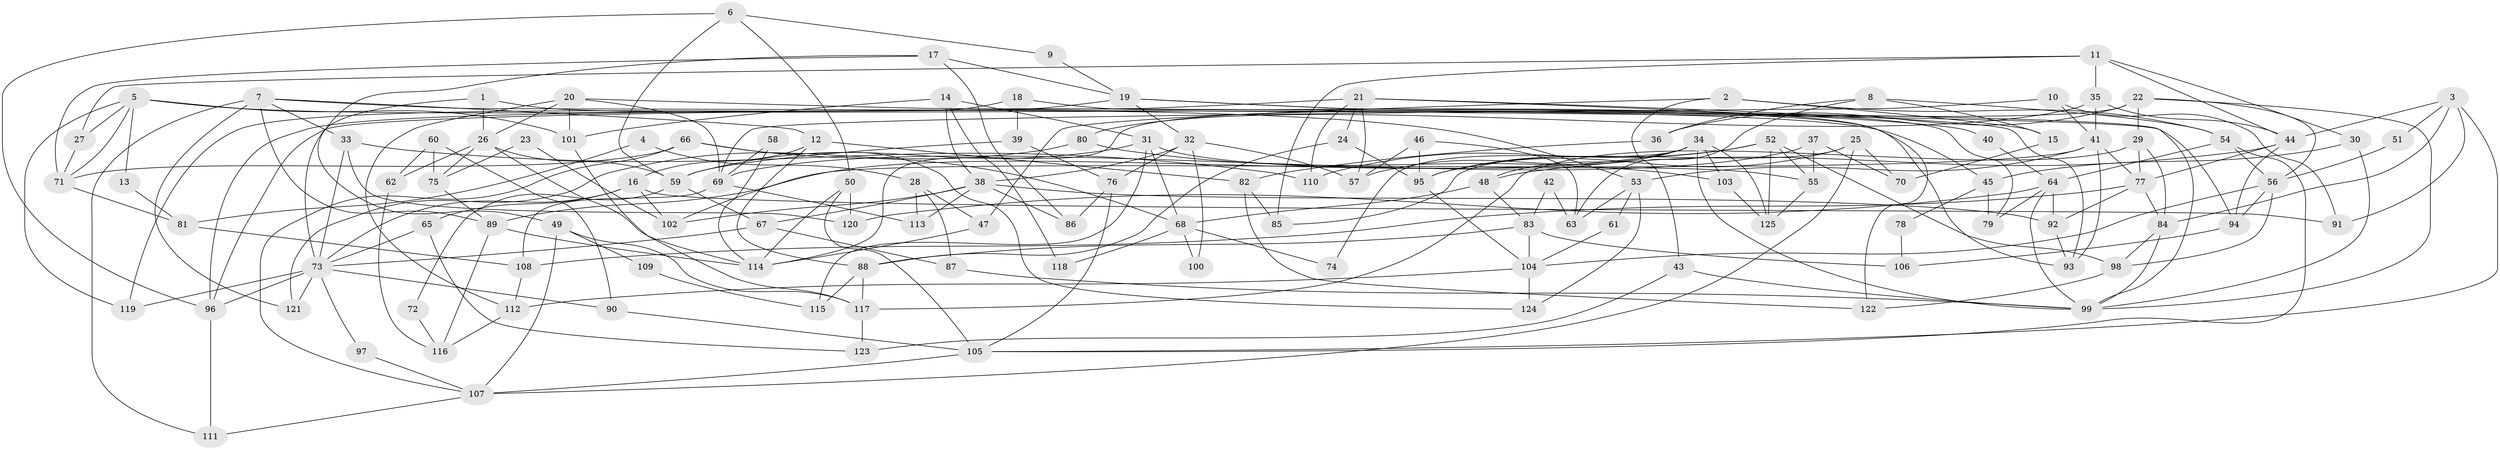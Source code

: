 // Generated by graph-tools (version 1.1) at 2025/02/03/09/25 03:02:07]
// undirected, 125 vertices, 250 edges
graph export_dot {
graph [start="1"]
  node [color=gray90,style=filled];
  1;
  2;
  3;
  4;
  5;
  6;
  7;
  8;
  9;
  10;
  11;
  12;
  13;
  14;
  15;
  16;
  17;
  18;
  19;
  20;
  21;
  22;
  23;
  24;
  25;
  26;
  27;
  28;
  29;
  30;
  31;
  32;
  33;
  34;
  35;
  36;
  37;
  38;
  39;
  40;
  41;
  42;
  43;
  44;
  45;
  46;
  47;
  48;
  49;
  50;
  51;
  52;
  53;
  54;
  55;
  56;
  57;
  58;
  59;
  60;
  61;
  62;
  63;
  64;
  65;
  66;
  67;
  68;
  69;
  70;
  71;
  72;
  73;
  74;
  75;
  76;
  77;
  78;
  79;
  80;
  81;
  82;
  83;
  84;
  85;
  86;
  87;
  88;
  89;
  90;
  91;
  92;
  93;
  94;
  95;
  96;
  97;
  98;
  99;
  100;
  101;
  102;
  103;
  104;
  105;
  106;
  107;
  108;
  109;
  110;
  111;
  112;
  113;
  114;
  115;
  116;
  117;
  118;
  119;
  120;
  121;
  122;
  123;
  124;
  125;
  1 -- 26;
  1 -- 73;
  1 -- 45;
  2 -- 43;
  2 -- 54;
  2 -- 15;
  2 -- 47;
  3 -- 84;
  3 -- 105;
  3 -- 44;
  3 -- 51;
  3 -- 91;
  4 -- 81;
  4 -- 28;
  5 -- 71;
  5 -- 27;
  5 -- 13;
  5 -- 53;
  5 -- 101;
  5 -- 119;
  6 -- 96;
  6 -- 59;
  6 -- 9;
  6 -- 50;
  7 -- 111;
  7 -- 33;
  7 -- 12;
  7 -- 89;
  7 -- 94;
  7 -- 121;
  8 -- 54;
  8 -- 36;
  8 -- 15;
  8 -- 63;
  9 -- 19;
  10 -- 69;
  10 -- 91;
  10 -- 41;
  11 -- 35;
  11 -- 44;
  11 -- 27;
  11 -- 30;
  11 -- 85;
  12 -- 16;
  12 -- 82;
  12 -- 88;
  13 -- 81;
  14 -- 38;
  14 -- 101;
  14 -- 31;
  14 -- 118;
  15 -- 70;
  16 -- 102;
  16 -- 73;
  16 -- 65;
  16 -- 91;
  17 -- 86;
  17 -- 19;
  17 -- 49;
  17 -- 71;
  18 -- 93;
  18 -- 39;
  18 -- 119;
  19 -- 96;
  19 -- 122;
  19 -- 32;
  19 -- 79;
  20 -- 26;
  20 -- 112;
  20 -- 69;
  20 -- 99;
  20 -- 101;
  21 -- 57;
  21 -- 24;
  21 -- 40;
  21 -- 93;
  21 -- 96;
  21 -- 110;
  22 -- 114;
  22 -- 99;
  22 -- 29;
  22 -- 36;
  22 -- 56;
  23 -- 102;
  23 -- 75;
  24 -- 88;
  24 -- 95;
  25 -- 70;
  25 -- 95;
  25 -- 85;
  25 -- 107;
  26 -- 114;
  26 -- 59;
  26 -- 62;
  26 -- 75;
  27 -- 71;
  28 -- 113;
  28 -- 47;
  28 -- 87;
  29 -- 77;
  29 -- 84;
  29 -- 117;
  30 -- 99;
  30 -- 45;
  31 -- 68;
  31 -- 55;
  31 -- 59;
  31 -- 115;
  32 -- 38;
  32 -- 57;
  32 -- 76;
  32 -- 100;
  33 -- 73;
  33 -- 110;
  33 -- 120;
  34 -- 99;
  34 -- 57;
  34 -- 48;
  34 -- 74;
  34 -- 102;
  34 -- 103;
  34 -- 125;
  35 -- 41;
  35 -- 44;
  35 -- 80;
  36 -- 82;
  37 -- 69;
  37 -- 55;
  37 -- 70;
  38 -- 92;
  38 -- 67;
  38 -- 86;
  38 -- 102;
  38 -- 113;
  39 -- 76;
  39 -- 59;
  40 -- 64;
  41 -- 77;
  41 -- 53;
  41 -- 89;
  41 -- 93;
  42 -- 63;
  42 -- 83;
  43 -- 123;
  43 -- 99;
  44 -- 77;
  44 -- 48;
  44 -- 94;
  45 -- 78;
  45 -- 79;
  46 -- 63;
  46 -- 95;
  46 -- 57;
  47 -- 114;
  48 -- 68;
  48 -- 83;
  49 -- 117;
  49 -- 107;
  49 -- 109;
  50 -- 120;
  50 -- 105;
  50 -- 114;
  51 -- 56;
  52 -- 98;
  52 -- 125;
  52 -- 55;
  52 -- 95;
  52 -- 110;
  53 -- 61;
  53 -- 63;
  53 -- 124;
  54 -- 56;
  54 -- 105;
  54 -- 64;
  55 -- 125;
  56 -- 94;
  56 -- 98;
  56 -- 104;
  58 -- 114;
  58 -- 69;
  59 -- 67;
  59 -- 72;
  60 -- 75;
  60 -- 90;
  60 -- 62;
  61 -- 104;
  62 -- 116;
  64 -- 79;
  64 -- 92;
  64 -- 99;
  64 -- 120;
  65 -- 73;
  65 -- 123;
  66 -- 107;
  66 -- 124;
  66 -- 68;
  66 -- 71;
  67 -- 87;
  67 -- 73;
  68 -- 74;
  68 -- 100;
  68 -- 118;
  69 -- 108;
  69 -- 113;
  71 -- 81;
  72 -- 116;
  73 -- 119;
  73 -- 121;
  73 -- 90;
  73 -- 96;
  73 -- 97;
  75 -- 89;
  76 -- 105;
  76 -- 86;
  77 -- 84;
  77 -- 92;
  77 -- 108;
  78 -- 106;
  80 -- 103;
  80 -- 121;
  81 -- 108;
  82 -- 85;
  82 -- 122;
  83 -- 88;
  83 -- 104;
  83 -- 106;
  84 -- 99;
  84 -- 98;
  87 -- 99;
  88 -- 117;
  88 -- 115;
  89 -- 114;
  89 -- 116;
  90 -- 105;
  92 -- 93;
  94 -- 106;
  95 -- 104;
  96 -- 111;
  97 -- 107;
  98 -- 122;
  101 -- 117;
  103 -- 125;
  104 -- 112;
  104 -- 124;
  105 -- 107;
  107 -- 111;
  108 -- 112;
  109 -- 115;
  112 -- 116;
  117 -- 123;
}
